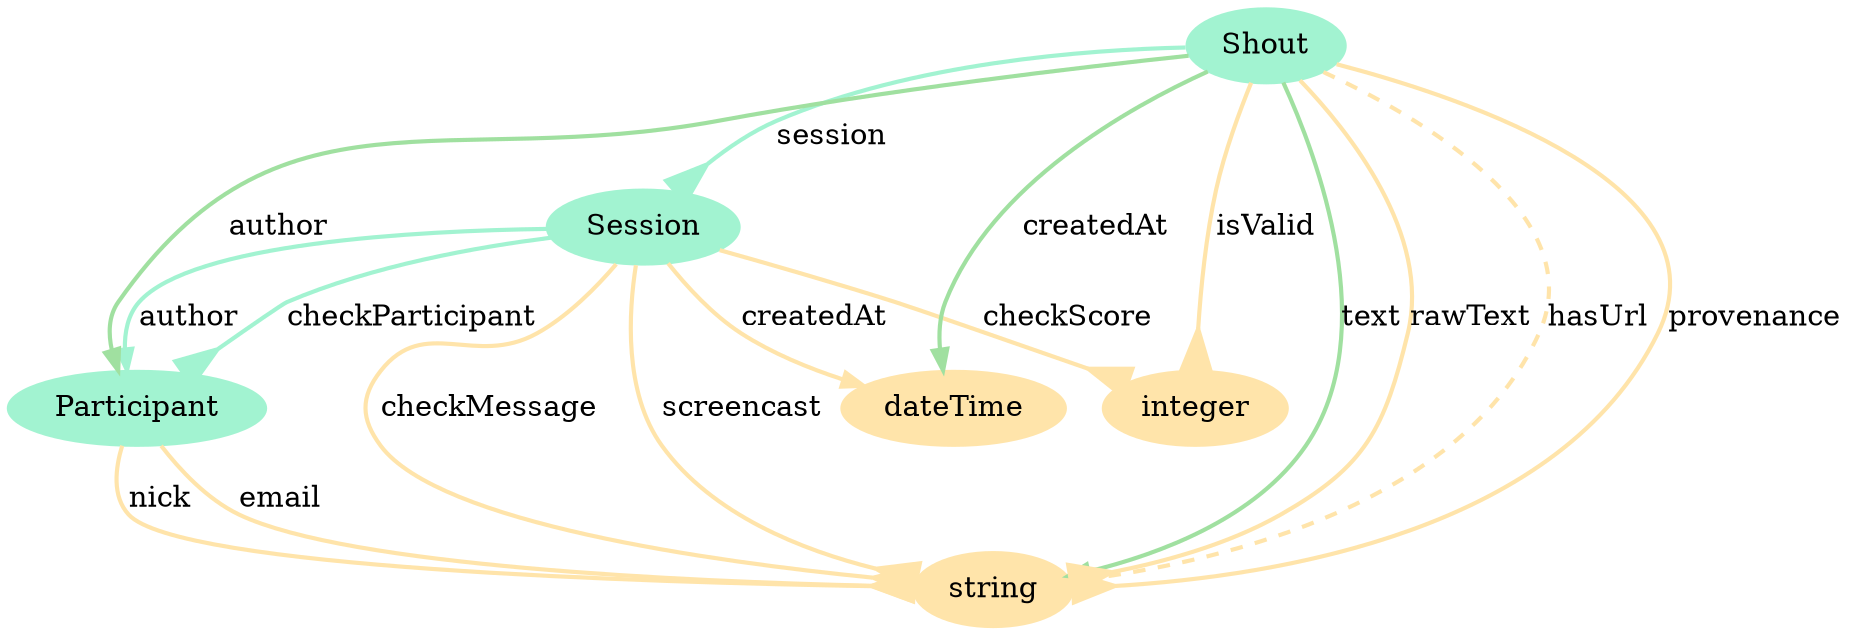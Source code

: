 digraph  {
	node [label="\N"];
	Session	 [color="#A2F3D1",
		style=filled];
	1	 [color="#FFE4AA",
		label=dateTime,
		style=filled];
	Session -> 1 [key="Session-1-1",
	color="#FFE4AA",
	label=createdAt,
	penwidth=2];
2 [color="#FFE4AA",
	label=string,
	style=filled];
Session -> 2 [key="Session-2-2",
arrowhead=inv,
arrowsize=2.0,
color="#FFE4AA",
label=checkMessage,
penwidth=2];
Session -> 2 [key="Session-2-4",
arrowhead=inv,
arrowsize=2.0,
color="#FFE4AA",
label=screencast,
penwidth=2];
3 [color="#FFE4AA",
label=integer,
style=filled];
Session -> 3 [key="Session-3-3",
arrowhead=inv,
arrowsize=2.0,
color="#FFE4AA",
label=checkScore,
penwidth=2];
Participant [color="#A2F3D1",
label=Participant,
style=filled];
Session -> Participant [key="Session-Participant-5",
color="#A2F3D1",
label=author,
penwidth=2];
Session -> Participant [key="Session-Participant-6",
arrowhead=inv,
arrowsize=2.0,
color="#A2F3D1",
label=checkParticipant,
penwidth=2];
Participant -> 2 [key="Participant-2-15",
arrowhead=inv,
arrowsize=2.0,
color="#FFE4AA",
label=nick,
penwidth=2];
Participant -> 2 [key="Participant-2-16",
arrowhead=inv,
arrowsize=2.0,
color="#FFE4AA",
label=email,
penwidth=2];
Shout [color="#A2F3D1",
style=filled];
Shout -> Session [key="Shout-Session-14",
arrowhead=inv,
arrowsize=2.0,
color="#A2F3D1",
label=session,
penwidth=2];
Shout -> 1 [key="Shout-1-8",
color="#A0E0A0",
label=createdAt,
penwidth=2];
Shout -> 2 [key="Shout-2-9",
color="#A0E0A0",
label=text,
penwidth=2];
Shout -> 2 [key="Shout-2-10",
arrowhead=inv,
arrowsize=2.0,
color="#FFE4AA",
label=rawText,
penwidth=2];
Shout -> 2 [key="Shout-2-11",
color="#FFE4AA",
label=hasUrl,
penwidth=2,
style=dashed];
Shout -> 2 [key="Shout-2-12",
arrowhead=inv,
arrowsize=2.0,
color="#FFE4AA",
label=provenance,
penwidth=2];
Shout -> 3 [key="Shout-3-7",
arrowhead=inv,
arrowsize=2.0,
color="#FFE4AA",
label=isValid,
penwidth=2];
Shout -> Participant [key="Shout-Participant-13",
color="#A0E0A0",
label=author,
penwidth=2];
}
